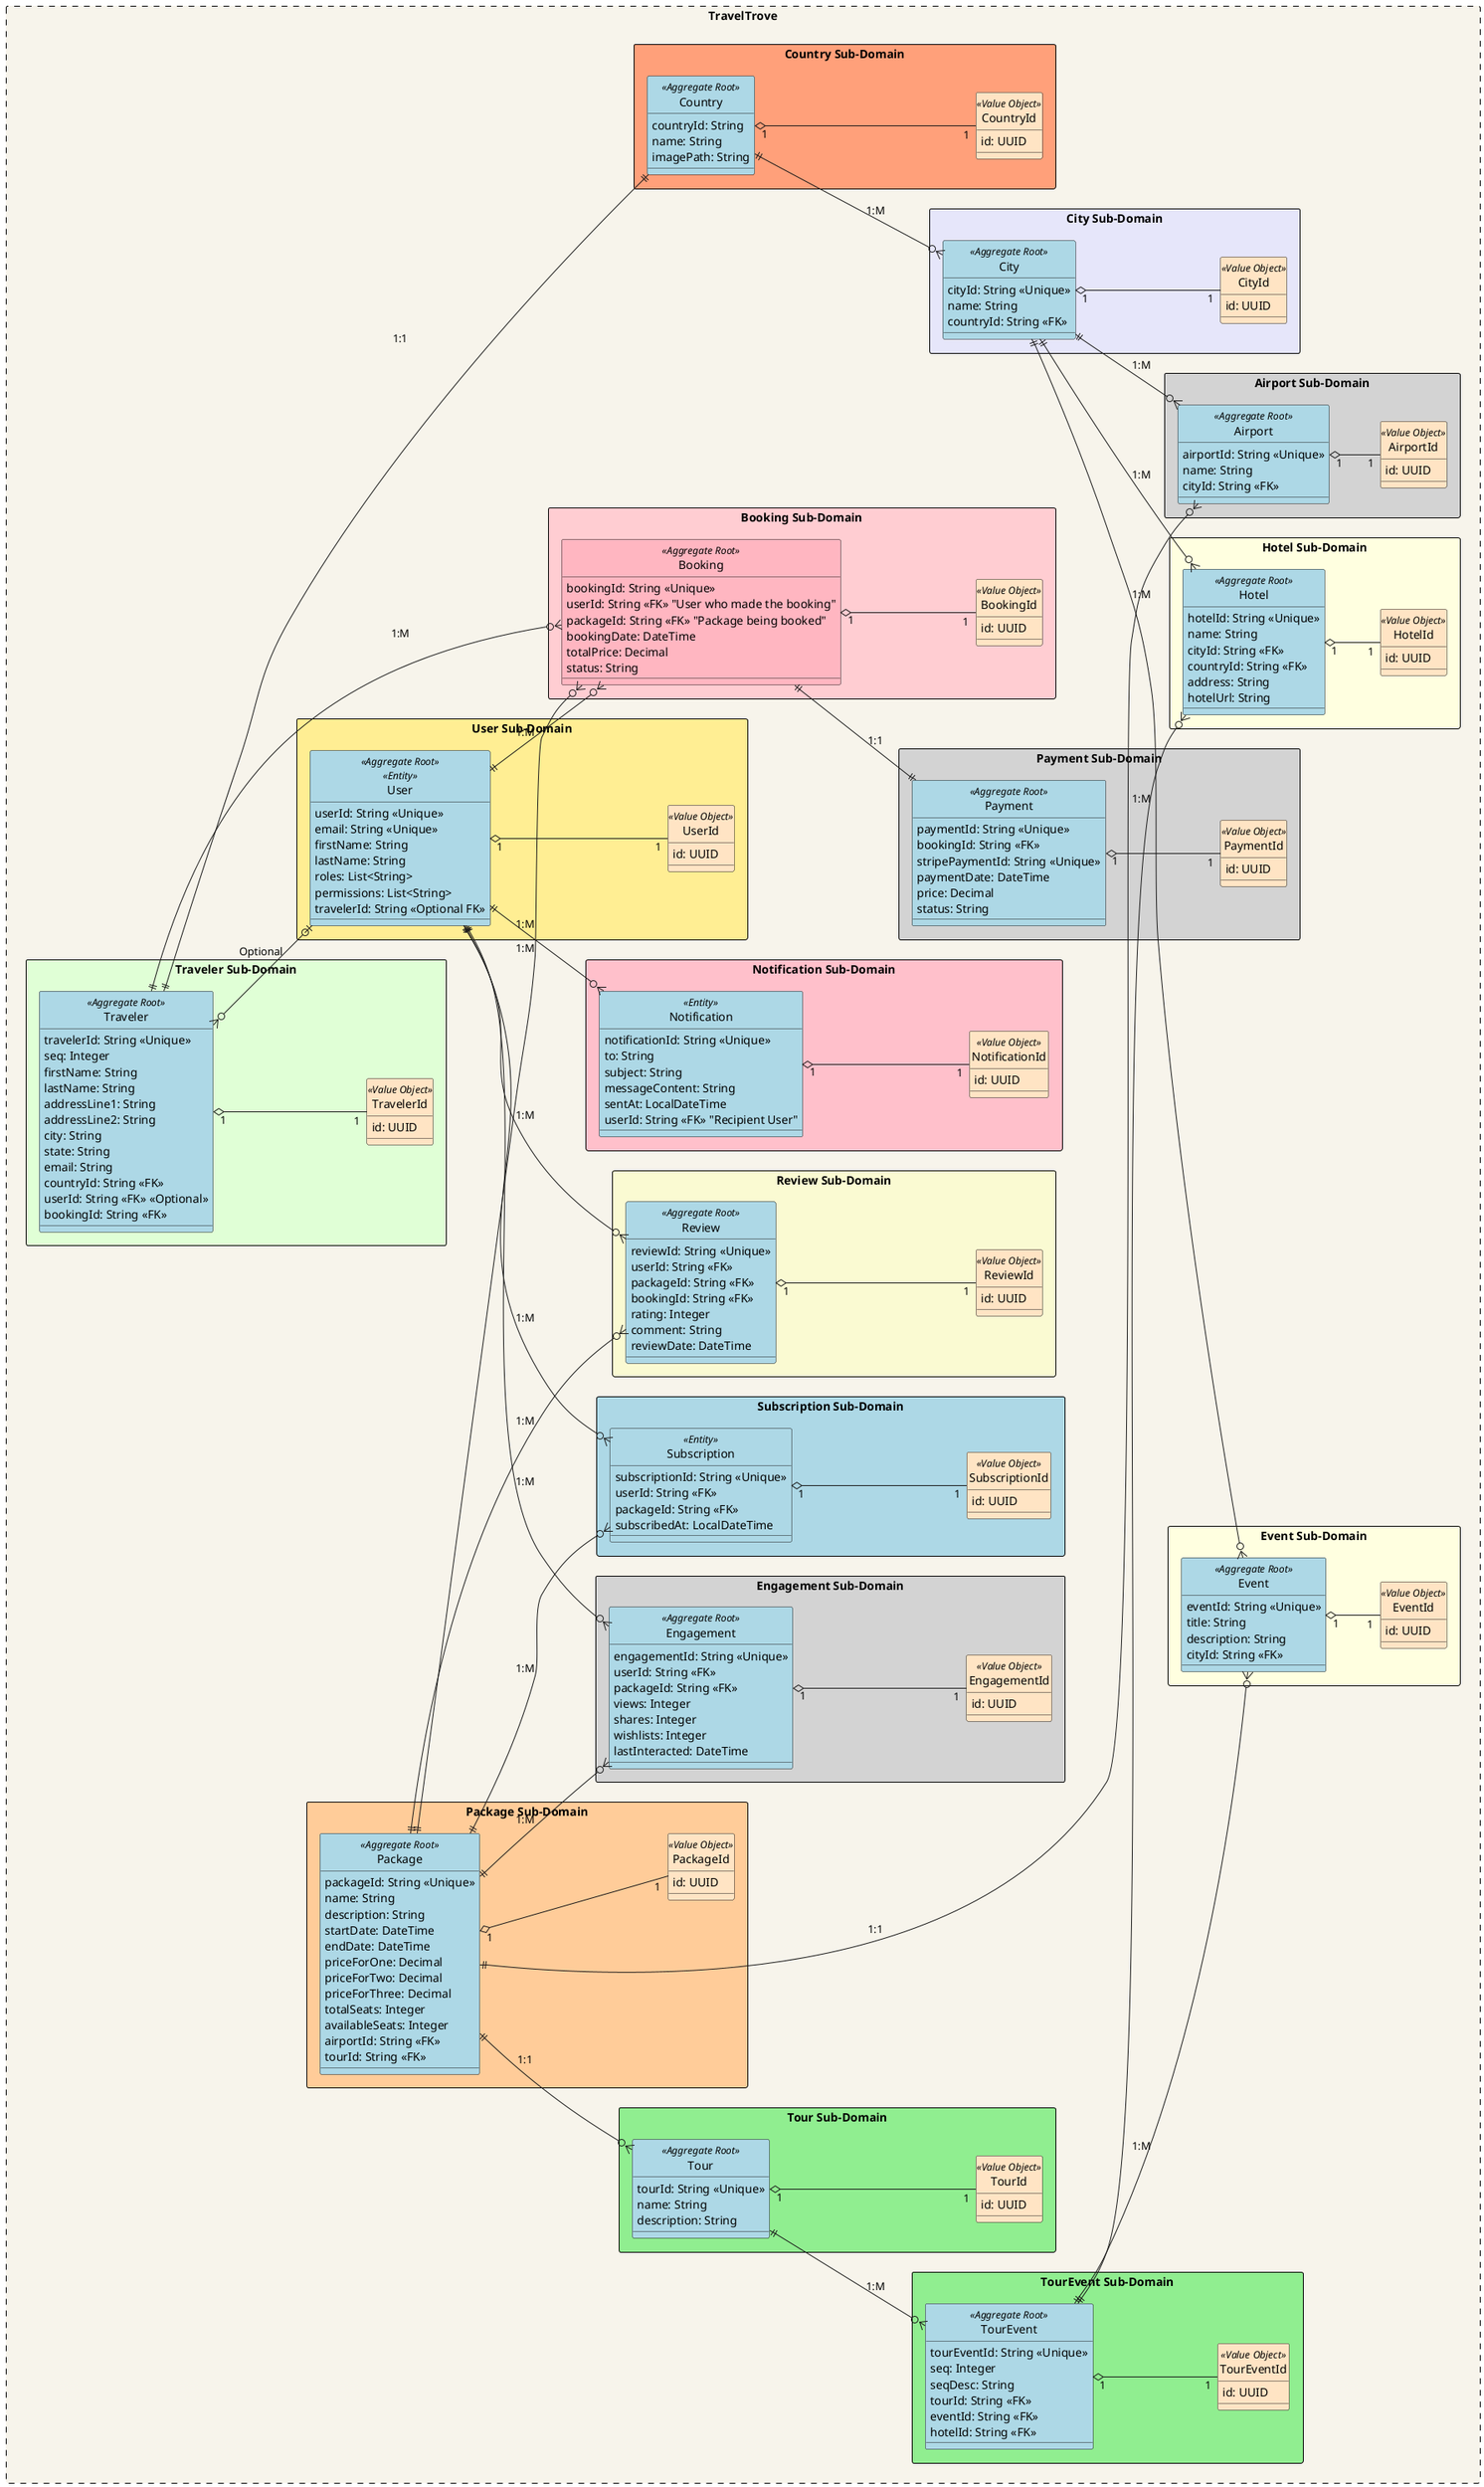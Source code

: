 @startuml
hide circle
left to right direction

!define ENTITY(entityName) class entityName << Entity >>
!define AGGREGATE(aggregateName) class aggregateName << Aggregate >>
!define AGGREGATE_ROOT(name) class name <<Aggregate Root>>
!define AGGREGATE_ROOT_ENTITY(name) class name <<Aggregate Root>> << Entity >>
!define VALUE_OBJECT(name) class name <<Value Object>>

skinparam packageStyle rectangle
skinparam rectangle {
    BackgroundColor #f7f4eb
    BorderColor Black
}

rectangle "TravelTrove" as BoundedContextTravelTrove #line.dashed {

    Package "User Sub-Domain" <<Rectangle>> #FFEE93 {
        AGGREGATE_ROOT_ENTITY(User) #lightblue {
            userId: String <<Unique>>
            email: String <<Unique>>
            firstName: String
            lastName: String
            roles: List<String>
            permissions: List<String>
            travelerId: String <<Optional FK>>
        }

        VALUE_OBJECT(UserId) #Bisque {
            id: UUID
        }

        User "1" o-- "1" UserId
    }

    Package "Traveler Sub-Domain" <<Rectangle>> #E0FFD6 {
        AGGREGATE_ROOT(Traveler) #lightblue {
            travelerId: String <<Unique>>
            seq: Integer
            firstName: String
            lastName: String
            addressLine1: String
            addressLine2: String
            city: String
            state: String
            email: String
            countryId: String <<FK>>
            userId: String <<FK>> <<Optional>>
            bookingId: String <<FK>>
        }

        VALUE_OBJECT(TravelerId) #Bisque {
            id: UUID
        }

        Traveler "1" o-- "1" TravelerId
    }

    Package "Tour Sub-Domain" <<Rectangle>> #LightGreen {
        AGGREGATE_ROOT(Tour) #lightblue {
            tourId: String <<Unique>>
            name: String
            description: String
        }

        VALUE_OBJECT(TourId) #Bisque {
            id: UUID
        }

        Tour "1" o-- "1" TourId
    }

    Package "Package Sub-Domain" <<Rectangle>> #FFCC99 {
        AGGREGATE_ROOT(Package) #lightblue {
            packageId: String <<Unique>>
            name: String
            description: String
            startDate: DateTime
            endDate: DateTime
            priceForOne: Decimal
            priceForTwo: Decimal
            priceForThree: Decimal
            totalSeats: Integer
            availableSeats: Integer
            airportId: String <<FK>>
            tourId: String <<FK>>
        }

        VALUE_OBJECT(PackageId) #Bisque {
            id: UUID
        }

        Package "1" o-- "1" PackageId
    }

    Package "Booking Sub-Domain" <<Rectangle>> #FFCDD2 {
        AGGREGATE_ROOT(Booking) #lightpink {
            bookingId: String <<Unique>>
            userId: String <<FK>> "User who made the booking"
            packageId: String <<FK>> "Package being booked"
            bookingDate: DateTime
            totalPrice: Decimal
            status: String
        }

        VALUE_OBJECT(BookingId) #Bisque {
            id: UUID
        }

        Booking "1" o-- "1" BookingId
    }

    Package "Payment Sub-Domain" <<Rectangle>> #LightGray {
        AGGREGATE_ROOT(Payment) #lightblue {
            paymentId: String <<Unique>>
            bookingId: String <<FK>>
            stripePaymentId: String <<Unique>>
            paymentDate: DateTime
            price: Decimal
            status: String
        }

        VALUE_OBJECT(PaymentId) #Bisque {
            id: UUID
        }

        Payment "1" o-- "1" PaymentId
    }

    Package "Review Sub-Domain" <<Rectangle>> #FAFAD2 {
        AGGREGATE_ROOT(Review) #lightblue {
            reviewId: String <<Unique>>
            userId: String <<FK>>
            packageId: String <<FK>>
            bookingId: String <<FK>>
            rating: Integer
            comment: String
            reviewDate: DateTime
        }

        VALUE_OBJECT(ReviewId) #Bisque {
            id: UUID
        }

        Review "1" o-- "1" ReviewId
    }

    Package "Hotel Sub-Domain" <<Rectangle>> #LightYellow {
        AGGREGATE_ROOT(Hotel) #lightblue {
            hotelId: String <<Unique>>
            name: String
            cityId: String <<FK>>
            countryId: String <<FK>>
            address: String
            hotelUrl: String
        }

        VALUE_OBJECT(HotelId) #Bisque {
            id: UUID
        }

        Hotel "1" o-- "1" HotelId
    }

    Package "Airport Sub-Domain" <<Rectangle>> #LightGray {
        AGGREGATE_ROOT(Airport) #lightblue {
            airportId: String <<Unique>>
            name: String
            cityId: String <<FK>>
        }

        VALUE_OBJECT(AirportId) #Bisque {
            id: UUID
        }

        Airport "1" o-- "1" AirportId
    }

    Package "City Sub-Domain" <<Rectangle>> #Lavender {
        AGGREGATE_ROOT(City) #lightblue {
            cityId: String <<Unique>>
            name: String
            countryId: String <<FK>>
        }

        VALUE_OBJECT(CityId) #Bisque {
            id: UUID
        }

        City "1" o-- "1" CityId
    }

    Package "Country Sub-Domain" <<Rectangle>> #LightSalmon {
        AGGREGATE_ROOT(Country) #lightblue {
            countryId: String
            name: String
            imagePath: String
        }

        VALUE_OBJECT(CountryId) #Bisque {
            id: UUID
        }

        Country "1" o-- "1" CountryId
    }

    Package "Event Sub-Domain" <<Rectangle>> #LightYellow {
        AGGREGATE_ROOT(Event) #lightblue {
            eventId: String <<Unique>>
            title: String
            description: String
            cityId: String <<FK>>
        }

        VALUE_OBJECT(EventId) #Bisque {
            id: UUID
        }

        Event "1" o-- "1" EventId
    }

    Package "TourEvent Sub-Domain" <<Rectangle>> #LightGreen {
        AGGREGATE_ROOT(TourEvent) #lightblue {
            tourEventId: String <<Unique>>
            seq: Integer
            seqDesc: String
            tourId: String <<FK>>
            eventId: String <<FK>>
            hotelId: String <<FK>>
        }

        VALUE_OBJECT(TourEventId) #Bisque {
            id: UUID
        }

        TourEvent "1" o-- "1" TourEventId
    }

    Package "Engagement Sub-Domain" <<Rectangle>> #D3D3D3 {
        AGGREGATE_ROOT(Engagement) #lightblue {
            engagementId: String <<Unique>>
            userId: String <<FK>>
            packageId: String <<FK>>
            views: Integer
            shares: Integer
            wishlists: Integer
            lastInteracted: DateTime
        }

        VALUE_OBJECT(EngagementId) #Bisque {
            id: UUID
        }

        Engagement "1" o-- "1" EngagementId
    }

    Package "Notification Sub-Domain" <<Rectangle>> #FFC0CB {
            ENTITY(Notification) #lightblue {
                notificationId: String <<Unique>>
                to: String
                subject: String
                messageContent: String
                sentAt: LocalDateTime
                userId: String <<FK>> "Recipient User"
            }

            VALUE_OBJECT(NotificationId) #Bisque {
                id: UUID
            }

            Notification "1" o-- "1" NotificationId
        }


        Package "Subscription Sub-Domain" <<Rectangle>> #ADD8E6 {
                ENTITY(Subscription) #lightblue {
                    subscriptionId: String <<Unique>>
                    userId: String <<FK>>
                    packageId: String <<FK>>
                    subscribedAt: LocalDateTime
                }

                VALUE_OBJECT(SubscriptionId) #Bisque {
                    id: UUID
                }

                Subscription "1" o-- "1" SubscriptionId
            }



    ' Relationships
    User ||--o{ Booking : "1:M"
    User ||--o{ Review : "1:M"

    Package ||--o{ Booking : "1:M"
    Package ||--o{ Review : "1:M"
    Package ||--o{ Tour : "1:1"

    Booking ||--|| Payment : "1:1"
User ||--o{ Engagement : "1:M"
Package ||--o{ Engagement : "1:M"

    City ||--o{ Hotel : "1:M"
    City ||--o{ Airport : "1:M"
    Country ||--o{ City : "1:M"
    City ||--o{ Event : "1:M"

    Package ||--o{ Airport : "1:1"

    TourEvent ||--o{ Event : "1:M"
    TourEvent ||--o{ Hotel : "1:M"
    Tour ||--o{ TourEvent : "1:M"

    Traveler ||--|| Country : "1:1"
    Traveler ||--o{ Booking : "1:M"
    Traveler }o--o| User : "Optional"

    User ||--o{ Subscription : "1:M"
    Package ||--o{ Subscription : "1:M"


    User ||--o{ Notification : "1:M"


}
@enduml
